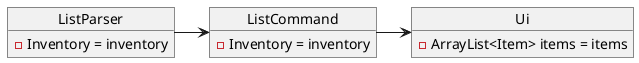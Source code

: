 @startuml
'https://plantuml.com/object-diagram

object ListParser{
    - Inventory = inventory
}

object ListCommand{
    - Inventory = inventory
}

object Ui{
    - ArrayList<Item> items = items
}
ListParser -> ListCommand
ListCommand -> Ui
@enduml
